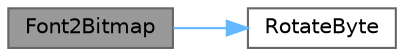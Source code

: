 digraph "Font2Bitmap"
{
 // LATEX_PDF_SIZE
  bgcolor="transparent";
  edge [fontname=Helvetica,fontsize=10,labelfontname=Helvetica,labelfontsize=10];
  node [fontname=Helvetica,fontsize=10,shape=box,height=0.2,width=0.4];
  rankdir="LR";
  Node1 [id="Node000001",label="Font2Bitmap",height=0.2,width=0.4,color="gray40", fillcolor="grey60", style="filled", fontcolor="black",tooltip="Converts a font data buffer into a bitmap."];
  Node1 -> Node2 [id="edge1_Node000001_Node000002",color="steelblue1",style="solid",tooltip=" "];
  Node2 [id="Node000002",label="RotateByte",height=0.2,width=0.4,color="grey40", fillcolor="white", style="filled",URL="$group__FONTX.html#ga78ff021f7f07c95d125835eb427f0f26",tooltip="Rotates a byte by 90 degrees."];
}
